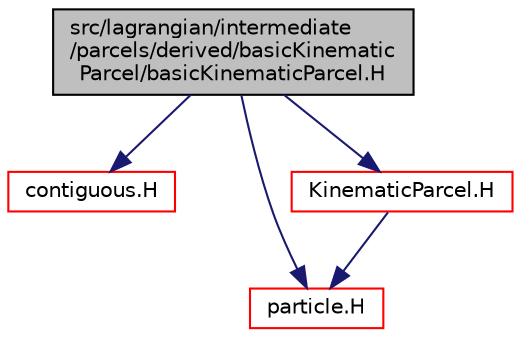 digraph "src/lagrangian/intermediate/parcels/derived/basicKinematicParcel/basicKinematicParcel.H"
{
  bgcolor="transparent";
  edge [fontname="Helvetica",fontsize="10",labelfontname="Helvetica",labelfontsize="10"];
  node [fontname="Helvetica",fontsize="10",shape=record];
  Node1 [label="src/lagrangian/intermediate\l/parcels/derived/basicKinematic\lParcel/basicKinematicParcel.H",height=0.2,width=0.4,color="black", fillcolor="grey75", style="filled", fontcolor="black"];
  Node1 -> Node2 [color="midnightblue",fontsize="10",style="solid",fontname="Helvetica"];
  Node2 [label="contiguous.H",height=0.2,width=0.4,color="red",URL="$a09136.html",tooltip="Template function to specify if the data of a type are contiguous. "];
  Node1 -> Node3 [color="midnightblue",fontsize="10",style="solid",fontname="Helvetica"];
  Node3 [label="particle.H",height=0.2,width=0.4,color="red",URL="$a06653.html"];
  Node1 -> Node4 [color="midnightblue",fontsize="10",style="solid",fontname="Helvetica"];
  Node4 [label="KinematicParcel.H",height=0.2,width=0.4,color="red",URL="$a06853.html"];
  Node4 -> Node3 [color="midnightblue",fontsize="10",style="solid",fontname="Helvetica"];
}

